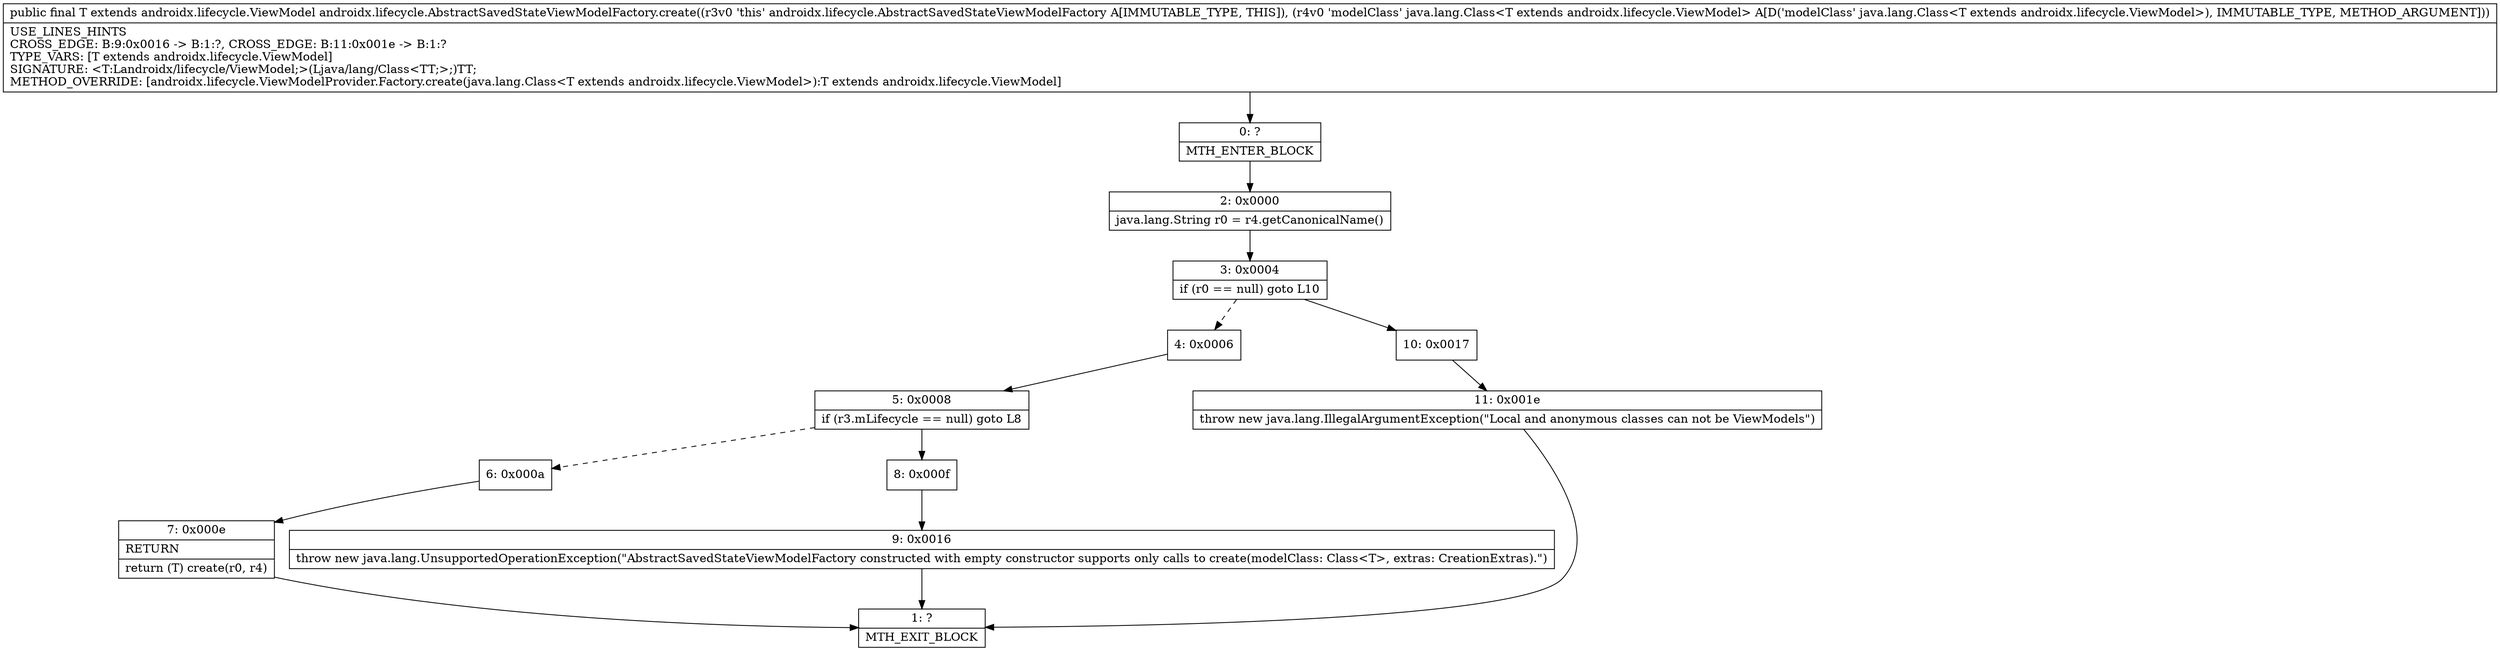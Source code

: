 digraph "CFG forandroidx.lifecycle.AbstractSavedStateViewModelFactory.create(Ljava\/lang\/Class;)Landroidx\/lifecycle\/ViewModel;" {
Node_0 [shape=record,label="{0\:\ ?|MTH_ENTER_BLOCK\l}"];
Node_2 [shape=record,label="{2\:\ 0x0000|java.lang.String r0 = r4.getCanonicalName()\l}"];
Node_3 [shape=record,label="{3\:\ 0x0004|if (r0 == null) goto L10\l}"];
Node_4 [shape=record,label="{4\:\ 0x0006}"];
Node_5 [shape=record,label="{5\:\ 0x0008|if (r3.mLifecycle == null) goto L8\l}"];
Node_6 [shape=record,label="{6\:\ 0x000a}"];
Node_7 [shape=record,label="{7\:\ 0x000e|RETURN\l|return (T) create(r0, r4)\l}"];
Node_1 [shape=record,label="{1\:\ ?|MTH_EXIT_BLOCK\l}"];
Node_8 [shape=record,label="{8\:\ 0x000f}"];
Node_9 [shape=record,label="{9\:\ 0x0016|throw new java.lang.UnsupportedOperationException(\"AbstractSavedStateViewModelFactory constructed with empty constructor supports only calls to create(modelClass: Class\<T\>, extras: CreationExtras).\")\l}"];
Node_10 [shape=record,label="{10\:\ 0x0017}"];
Node_11 [shape=record,label="{11\:\ 0x001e|throw new java.lang.IllegalArgumentException(\"Local and anonymous classes can not be ViewModels\")\l}"];
MethodNode[shape=record,label="{public final T extends androidx.lifecycle.ViewModel androidx.lifecycle.AbstractSavedStateViewModelFactory.create((r3v0 'this' androidx.lifecycle.AbstractSavedStateViewModelFactory A[IMMUTABLE_TYPE, THIS]), (r4v0 'modelClass' java.lang.Class\<T extends androidx.lifecycle.ViewModel\> A[D('modelClass' java.lang.Class\<T extends androidx.lifecycle.ViewModel\>), IMMUTABLE_TYPE, METHOD_ARGUMENT]))  | USE_LINES_HINTS\lCROSS_EDGE: B:9:0x0016 \-\> B:1:?, CROSS_EDGE: B:11:0x001e \-\> B:1:?\lTYPE_VARS: [T extends androidx.lifecycle.ViewModel]\lSIGNATURE: \<T:Landroidx\/lifecycle\/ViewModel;\>(Ljava\/lang\/Class\<TT;\>;)TT;\lMETHOD_OVERRIDE: [androidx.lifecycle.ViewModelProvider.Factory.create(java.lang.Class\<T extends androidx.lifecycle.ViewModel\>):T extends androidx.lifecycle.ViewModel]\l}"];
MethodNode -> Node_0;Node_0 -> Node_2;
Node_2 -> Node_3;
Node_3 -> Node_4[style=dashed];
Node_3 -> Node_10;
Node_4 -> Node_5;
Node_5 -> Node_6[style=dashed];
Node_5 -> Node_8;
Node_6 -> Node_7;
Node_7 -> Node_1;
Node_8 -> Node_9;
Node_9 -> Node_1;
Node_10 -> Node_11;
Node_11 -> Node_1;
}

